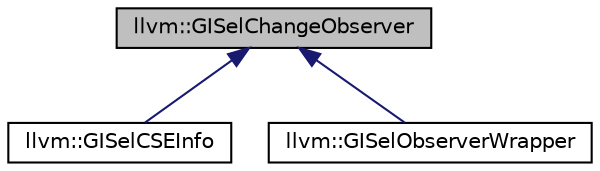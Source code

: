 digraph "llvm::GISelChangeObserver"
{
 // LATEX_PDF_SIZE
  bgcolor="transparent";
  edge [fontname="Helvetica",fontsize="10",labelfontname="Helvetica",labelfontsize="10"];
  node [fontname="Helvetica",fontsize="10",shape="box"];
  Node1 [label="llvm::GISelChangeObserver",height=0.2,width=0.4,color="black", fillcolor="grey75", style="filled", fontcolor="black",tooltip="Abstract class that contains various methods for clients to notify about changes."];
  Node1 -> Node2 [dir="back",color="midnightblue",fontsize="10",style="solid",fontname="Helvetica"];
  Node2 [label="llvm::GISelCSEInfo",height=0.2,width=0.4,color="black",URL="$classllvm_1_1GISelCSEInfo.html",tooltip="The CSE Analysis object."];
  Node1 -> Node3 [dir="back",color="midnightblue",fontsize="10",style="solid",fontname="Helvetica"];
  Node3 [label="llvm::GISelObserverWrapper",height=0.2,width=0.4,color="black",URL="$classllvm_1_1GISelObserverWrapper.html",tooltip="Simple wrapper observer that takes several observers, and calls each one for each event."];
}
